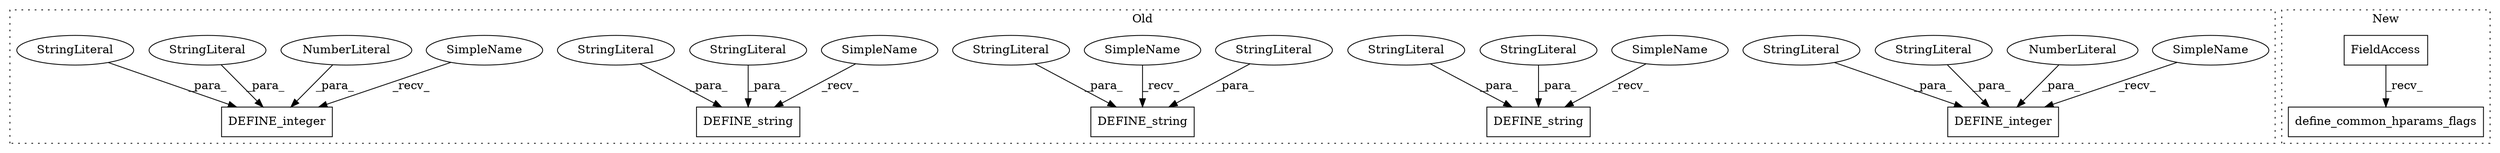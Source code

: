 digraph G {
subgraph cluster0 {
1 [label="DEFINE_string" a="32" s="1052,1223" l="14,1" shape="box"];
3 [label="DEFINE_integer" a="32" s="3380,3694" l="15,1" shape="box"];
4 [label="NumberLiteral" a="34" s="3417" l="4" shape="ellipse"];
6 [label="DEFINE_string" a="32" s="1576,1684" l="14,1" shape="box"];
7 [label="StringLiteral" a="45" s="1607" l="77" shape="ellipse"];
8 [label="DEFINE_string" a="32" s="1413,1563" l="14,1" shape="box"];
9 [label="StringLiteral" a="45" s="1452" l="111" shape="ellipse"];
10 [label="StringLiteral" a="45" s="3395" l="21" shape="ellipse"];
11 [label="StringLiteral" a="45" s="1590" l="11" shape="ellipse"];
12 [label="StringLiteral" a="45" s="3422" l="272" shape="ellipse"];
13 [label="StringLiteral" a="45" s="1085" l="138" shape="ellipse"];
14 [label="StringLiteral" a="45" s="1066" l="13" shape="ellipse"];
15 [label="StringLiteral" a="45" s="1427" l="10" shape="ellipse"];
16 [label="DEFINE_integer" a="32" s="1999,2226" l="15,1" shape="box"];
17 [label="NumberLiteral" a="34" s="2028" l="6" shape="ellipse"];
18 [label="StringLiteral" a="45" s="2035" l="191" shape="ellipse"];
19 [label="StringLiteral" a="45" s="2014" l="13" shape="ellipse"];
20 [label="SimpleName" a="42" s="1407" l="5" shape="ellipse"];
21 [label="SimpleName" a="42" s="1046" l="5" shape="ellipse"];
22 [label="SimpleName" a="42" s="3374" l="5" shape="ellipse"];
23 [label="SimpleName" a="42" s="1570" l="5" shape="ellipse"];
24 [label="SimpleName" a="42" s="1993" l="5" shape="ellipse"];
label = "Old";
style="dotted";
}
subgraph cluster1 {
2 [label="define_common_hparams_flags" a="32" s="839" l="29" shape="box"];
5 [label="FieldAccess" a="22" s="818" l="20" shape="box"];
label = "New";
style="dotted";
}
4 -> 3 [label="_para_"];
5 -> 2 [label="_recv_"];
7 -> 6 [label="_para_"];
9 -> 8 [label="_para_"];
10 -> 3 [label="_para_"];
11 -> 6 [label="_para_"];
12 -> 3 [label="_para_"];
13 -> 1 [label="_para_"];
14 -> 1 [label="_para_"];
15 -> 8 [label="_para_"];
17 -> 16 [label="_para_"];
18 -> 16 [label="_para_"];
19 -> 16 [label="_para_"];
20 -> 8 [label="_recv_"];
21 -> 1 [label="_recv_"];
22 -> 3 [label="_recv_"];
23 -> 6 [label="_recv_"];
24 -> 16 [label="_recv_"];
}